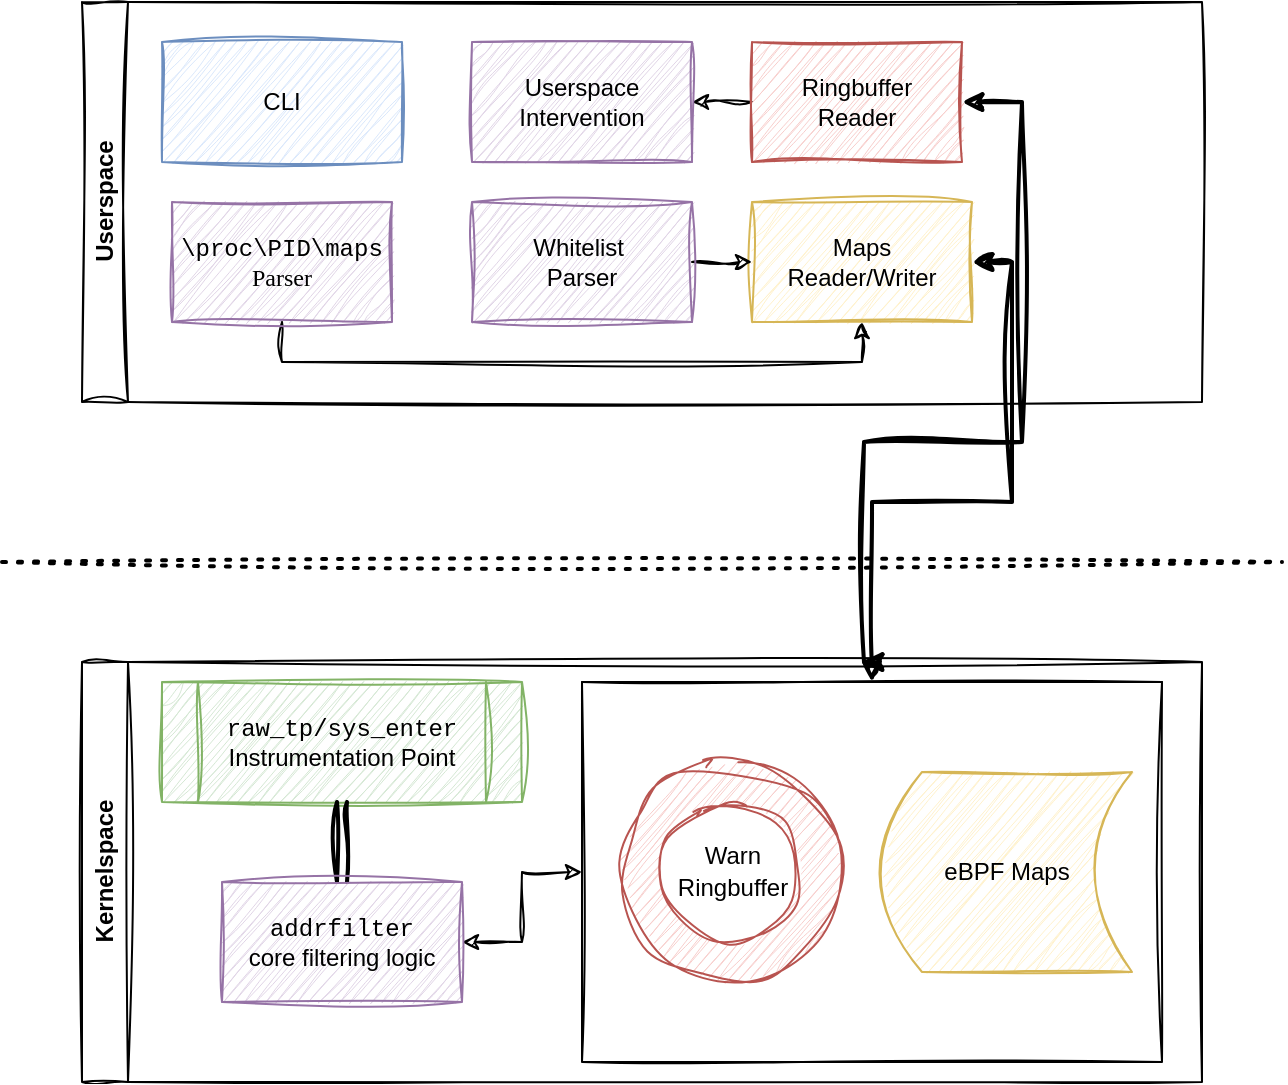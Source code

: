 <mxfile version="26.2.2">
  <diagram name="Page-1" id="Lw-xK5uONCsS2UEiDsAL">
    <mxGraphModel dx="1236" dy="917" grid="1" gridSize="10" guides="1" tooltips="1" connect="1" arrows="1" fold="1" page="1" pageScale="1" pageWidth="1169" pageHeight="827" math="0" shadow="0">
      <root>
        <mxCell id="0" />
        <mxCell id="1" parent="0" />
        <mxCell id="h68JlARCK2-a_7TLO-Ol-1" value="Kernelspace" style="swimlane;horizontal=0;whiteSpace=wrap;html=1;labelBackgroundColor=none;sketch=1;curveFitting=1;jiggle=2;" vertex="1" parent="1">
          <mxGeometry x="240" y="490" width="560" height="210" as="geometry" />
        </mxCell>
        <mxCell id="h68JlARCK2-a_7TLO-Ol-8" value="&lt;font face=&quot;Courier New&quot;&gt;raw_tp/sys_enter&lt;/font&gt;&lt;div&gt;Instrumentation Point&lt;/div&gt;" style="shape=process;whiteSpace=wrap;html=1;backgroundOutline=1;labelBackgroundColor=none;sketch=1;curveFitting=1;jiggle=2;fillColor=#d5e8d4;strokeColor=#82b366;" vertex="1" parent="h68JlARCK2-a_7TLO-Ol-1">
          <mxGeometry x="40" y="10" width="180" height="60" as="geometry" />
        </mxCell>
        <mxCell id="h68JlARCK2-a_7TLO-Ol-18" value="" style="edgeStyle=orthogonalEdgeStyle;rounded=0;orthogonalLoop=1;jettySize=auto;html=1;exitX=0.5;exitY=0;exitDx=0;exitDy=0;entryX=0.5;entryY=1;entryDx=0;entryDy=0;shape=link;strokeWidth=2;labelBackgroundColor=none;fontColor=default;sketch=1;curveFitting=1;jiggle=2;" edge="1" parent="h68JlARCK2-a_7TLO-Ol-1" source="h68JlARCK2-a_7TLO-Ol-17" target="h68JlARCK2-a_7TLO-Ol-8">
          <mxGeometry relative="1" as="geometry" />
        </mxCell>
        <mxCell id="h68JlARCK2-a_7TLO-Ol-33" style="edgeStyle=orthogonalEdgeStyle;rounded=0;hachureGap=4;orthogonalLoop=1;jettySize=auto;html=1;exitX=1;exitY=0.5;exitDx=0;exitDy=0;entryX=0;entryY=0.5;entryDx=0;entryDy=0;fontFamily=Architects Daughter;fontSource=https%3A%2F%2Ffonts.googleapis.com%2Fcss%3Ffamily%3DArchitects%2BDaughter;startArrow=classic;startFill=1;strokeWidth=1;sketch=1;curveFitting=1;jiggle=2;" edge="1" parent="h68JlARCK2-a_7TLO-Ol-1" source="h68JlARCK2-a_7TLO-Ol-17" target="h68JlARCK2-a_7TLO-Ol-20">
          <mxGeometry relative="1" as="geometry" />
        </mxCell>
        <mxCell id="h68JlARCK2-a_7TLO-Ol-17" value="&lt;font face=&quot;Courier New&quot;&gt;addrfilter&lt;/font&gt;&lt;div&gt;core filtering logic&lt;/div&gt;" style="rounded=0;whiteSpace=wrap;html=1;labelBackgroundColor=none;sketch=1;curveFitting=1;jiggle=2;fillColor=#e1d5e7;strokeColor=#9673a6;" vertex="1" parent="h68JlARCK2-a_7TLO-Ol-1">
          <mxGeometry x="70" y="110" width="120" height="60" as="geometry" />
        </mxCell>
        <mxCell id="h68JlARCK2-a_7TLO-Ol-20" value="" style="swimlane;startSize=0;labelBackgroundColor=none;sketch=1;curveFitting=1;jiggle=2;" vertex="1" parent="h68JlARCK2-a_7TLO-Ol-1">
          <mxGeometry x="250" y="10" width="290" height="190" as="geometry" />
        </mxCell>
        <mxCell id="h68JlARCK2-a_7TLO-Ol-15" value="eBPF Maps" style="shape=dataStorage;whiteSpace=wrap;html=1;fixedSize=1;labelBackgroundColor=none;sketch=1;curveFitting=1;jiggle=2;fillColor=#fff2cc;strokeColor=#d6b656;" vertex="1" parent="h68JlARCK2-a_7TLO-Ol-20">
          <mxGeometry x="150" y="45" width="125" height="100" as="geometry" />
        </mxCell>
        <mxCell id="h68JlARCK2-a_7TLO-Ol-32" value="" style="group;sketch=1;curveFitting=1;jiggle=2;" vertex="1" connectable="0" parent="h68JlARCK2-a_7TLO-Ol-20">
          <mxGeometry x="20" y="40" width="130" height="110" as="geometry" />
        </mxCell>
        <mxCell id="h68JlARCK2-a_7TLO-Ol-30" value="" style="ellipse;whiteSpace=wrap;html=1;aspect=fixed;hachureGap=4;fontFamily=Architects Daughter;fontSource=https%3A%2F%2Ffonts.googleapis.com%2Fcss%3Ffamily%3DArchitects%2BDaughter;sketch=1;curveFitting=1;jiggle=2;fillColor=#f8cecc;strokeColor=#b85450;" vertex="1" parent="h68JlARCK2-a_7TLO-Ol-32">
          <mxGeometry width="110.0" height="110.0" as="geometry" />
        </mxCell>
        <mxCell id="h68JlARCK2-a_7TLO-Ol-31" value="&lt;font face=&quot;Helvetica&quot;&gt;Warn Ringbuffer&lt;/font&gt;" style="ellipse;whiteSpace=wrap;html=1;aspect=fixed;hachureGap=4;fontFamily=Architects Daughter;fontSource=https%3A%2F%2Ffonts.googleapis.com%2Fcss%3Ffamily%3DArchitects%2BDaughter;sketch=1;curveFitting=1;jiggle=2;strokeColor=light-dark(#b95450, #ededed);" vertex="1" parent="h68JlARCK2-a_7TLO-Ol-32">
          <mxGeometry x="20.625" y="20.625" width="68.75" height="68.75" as="geometry" />
        </mxCell>
        <mxCell id="h68JlARCK2-a_7TLO-Ol-2" value="Userspace" style="swimlane;horizontal=0;whiteSpace=wrap;html=1;labelBackgroundColor=none;sketch=1;curveFitting=1;jiggle=2;" vertex="1" parent="1">
          <mxGeometry x="240" y="160" width="560" height="200" as="geometry" />
        </mxCell>
        <mxCell id="h68JlARCK2-a_7TLO-Ol-3" value="CLI" style="rounded=0;whiteSpace=wrap;html=1;labelBackgroundColor=none;sketch=1;curveFitting=1;jiggle=2;fillColor=#dae8fc;strokeColor=#6c8ebf;" vertex="1" parent="h68JlARCK2-a_7TLO-Ol-2">
          <mxGeometry x="40" y="20" width="120" height="60" as="geometry" />
        </mxCell>
        <mxCell id="h68JlARCK2-a_7TLO-Ol-36" style="edgeStyle=orthogonalEdgeStyle;rounded=0;hachureGap=4;orthogonalLoop=1;jettySize=auto;html=1;exitX=0.5;exitY=1;exitDx=0;exitDy=0;fontFamily=Architects Daughter;fontSource=https%3A%2F%2Ffonts.googleapis.com%2Fcss%3Ffamily%3DArchitects%2BDaughter;entryX=0.5;entryY=1;entryDx=0;entryDy=0;sketch=1;curveFitting=1;jiggle=2;" edge="1" parent="h68JlARCK2-a_7TLO-Ol-2" source="h68JlARCK2-a_7TLO-Ol-4" target="h68JlARCK2-a_7TLO-Ol-6">
          <mxGeometry relative="1" as="geometry">
            <mxPoint x="180" y="180" as="targetPoint" />
            <Array as="points">
              <mxPoint x="100" y="180" />
              <mxPoint x="390" y="180" />
            </Array>
          </mxGeometry>
        </mxCell>
        <mxCell id="h68JlARCK2-a_7TLO-Ol-4" value="&lt;font face=&quot;Courier New&quot;&gt;\proc\PID\maps&lt;/font&gt;&lt;div&gt;&lt;font face=&quot;Verdana&quot;&gt;Parser&lt;/font&gt;&lt;/div&gt;" style="rounded=0;whiteSpace=wrap;html=1;labelBackgroundColor=none;sketch=1;curveFitting=1;jiggle=2;fillColor=#e1d5e7;strokeColor=#9673a6;" vertex="1" parent="h68JlARCK2-a_7TLO-Ol-2">
          <mxGeometry x="45" y="100" width="110" height="60" as="geometry" />
        </mxCell>
        <mxCell id="h68JlARCK2-a_7TLO-Ol-40" style="edgeStyle=orthogonalEdgeStyle;rounded=0;sketch=1;hachureGap=4;jiggle=2;curveFitting=1;orthogonalLoop=1;jettySize=auto;html=1;exitX=1;exitY=0.5;exitDx=0;exitDy=0;fontFamily=Architects Daughter;fontSource=https%3A%2F%2Ffonts.googleapis.com%2Fcss%3Ffamily%3DArchitects%2BDaughter;strokeWidth=2;startArrow=classic;startFill=1;" edge="1" parent="h68JlARCK2-a_7TLO-Ol-2" source="h68JlARCK2-a_7TLO-Ol-5">
          <mxGeometry relative="1" as="geometry">
            <mxPoint x="390" y="330" as="targetPoint" />
            <Array as="points">
              <mxPoint x="470" y="50" />
              <mxPoint x="470" y="220" />
              <mxPoint x="391" y="220" />
            </Array>
          </mxGeometry>
        </mxCell>
        <mxCell id="h68JlARCK2-a_7TLO-Ol-42" style="edgeStyle=orthogonalEdgeStyle;rounded=0;sketch=1;hachureGap=4;jiggle=2;curveFitting=1;orthogonalLoop=1;jettySize=auto;html=1;exitX=0;exitY=0.5;exitDx=0;exitDy=0;entryX=1;entryY=0.5;entryDx=0;entryDy=0;fontFamily=Architects Daughter;fontSource=https%3A%2F%2Ffonts.googleapis.com%2Fcss%3Ffamily%3DArchitects%2BDaughter;" edge="1" parent="h68JlARCK2-a_7TLO-Ol-2" source="h68JlARCK2-a_7TLO-Ol-5" target="h68JlARCK2-a_7TLO-Ol-9">
          <mxGeometry relative="1" as="geometry" />
        </mxCell>
        <mxCell id="h68JlARCK2-a_7TLO-Ol-5" value="Ringbuffer&lt;div&gt;Reader&lt;/div&gt;" style="rounded=0;whiteSpace=wrap;html=1;labelBackgroundColor=none;sketch=1;curveFitting=1;jiggle=2;fillColor=#f8cecc;strokeColor=#b85450;" vertex="1" parent="h68JlARCK2-a_7TLO-Ol-2">
          <mxGeometry x="335" y="20" width="105" height="60" as="geometry" />
        </mxCell>
        <mxCell id="h68JlARCK2-a_7TLO-Ol-6" value="Maps&lt;div&gt;Reader/Writer&lt;/div&gt;" style="rounded=0;whiteSpace=wrap;html=1;labelBackgroundColor=none;sketch=1;curveFitting=1;jiggle=2;fillColor=#fff2cc;strokeColor=#d6b656;" vertex="1" parent="h68JlARCK2-a_7TLO-Ol-2">
          <mxGeometry x="335" y="100" width="110" height="60" as="geometry" />
        </mxCell>
        <mxCell id="h68JlARCK2-a_7TLO-Ol-9" value="Userspace Intervention" style="rounded=0;whiteSpace=wrap;html=1;labelBackgroundColor=none;sketch=1;curveFitting=1;jiggle=2;fillColor=#e1d5e7;strokeColor=#9673a6;" vertex="1" parent="h68JlARCK2-a_7TLO-Ol-2">
          <mxGeometry x="195" y="20" width="110" height="60" as="geometry" />
        </mxCell>
        <mxCell id="h68JlARCK2-a_7TLO-Ol-35" style="edgeStyle=orthogonalEdgeStyle;rounded=0;hachureGap=4;orthogonalLoop=1;jettySize=auto;html=1;exitX=1;exitY=0.5;exitDx=0;exitDy=0;entryX=0;entryY=0.5;entryDx=0;entryDy=0;fontFamily=Architects Daughter;fontSource=https%3A%2F%2Ffonts.googleapis.com%2Fcss%3Ffamily%3DArchitects%2BDaughter;sketch=1;curveFitting=1;jiggle=2;" edge="1" parent="h68JlARCK2-a_7TLO-Ol-2" source="h68JlARCK2-a_7TLO-Ol-10" target="h68JlARCK2-a_7TLO-Ol-6">
          <mxGeometry relative="1" as="geometry" />
        </mxCell>
        <mxCell id="h68JlARCK2-a_7TLO-Ol-10" value="Whitelist&amp;nbsp;&lt;div&gt;Parser&lt;/div&gt;" style="rounded=0;whiteSpace=wrap;html=1;labelBackgroundColor=none;sketch=1;curveFitting=1;jiggle=2;fillColor=#e1d5e7;strokeColor=#9673a6;" vertex="1" parent="h68JlARCK2-a_7TLO-Ol-2">
          <mxGeometry x="195" y="100" width="110" height="60" as="geometry" />
        </mxCell>
        <mxCell id="h68JlARCK2-a_7TLO-Ol-26" value="" style="endArrow=none;dashed=1;html=1;dashPattern=1 3;strokeWidth=2;rounded=0;labelBackgroundColor=none;fontColor=default;sketch=1;curveFitting=1;jiggle=2;" edge="1" parent="1">
          <mxGeometry width="50" height="50" relative="1" as="geometry">
            <mxPoint x="200" y="440" as="sourcePoint" />
            <mxPoint x="840" y="440" as="targetPoint" />
          </mxGeometry>
        </mxCell>
        <mxCell id="h68JlARCK2-a_7TLO-Ol-39" style="edgeStyle=orthogonalEdgeStyle;rounded=0;sketch=1;hachureGap=4;jiggle=2;curveFitting=1;orthogonalLoop=1;jettySize=auto;html=1;exitX=1;exitY=0.5;exitDx=0;exitDy=0;entryX=0.5;entryY=0;entryDx=0;entryDy=0;fontFamily=Architects Daughter;fontSource=https%3A%2F%2Ffonts.googleapis.com%2Fcss%3Ffamily%3DArchitects%2BDaughter;strokeWidth=2;startArrow=classic;startFill=1;" edge="1" parent="1" source="h68JlARCK2-a_7TLO-Ol-6" target="h68JlARCK2-a_7TLO-Ol-20">
          <mxGeometry relative="1" as="geometry" />
        </mxCell>
      </root>
    </mxGraphModel>
  </diagram>
</mxfile>
